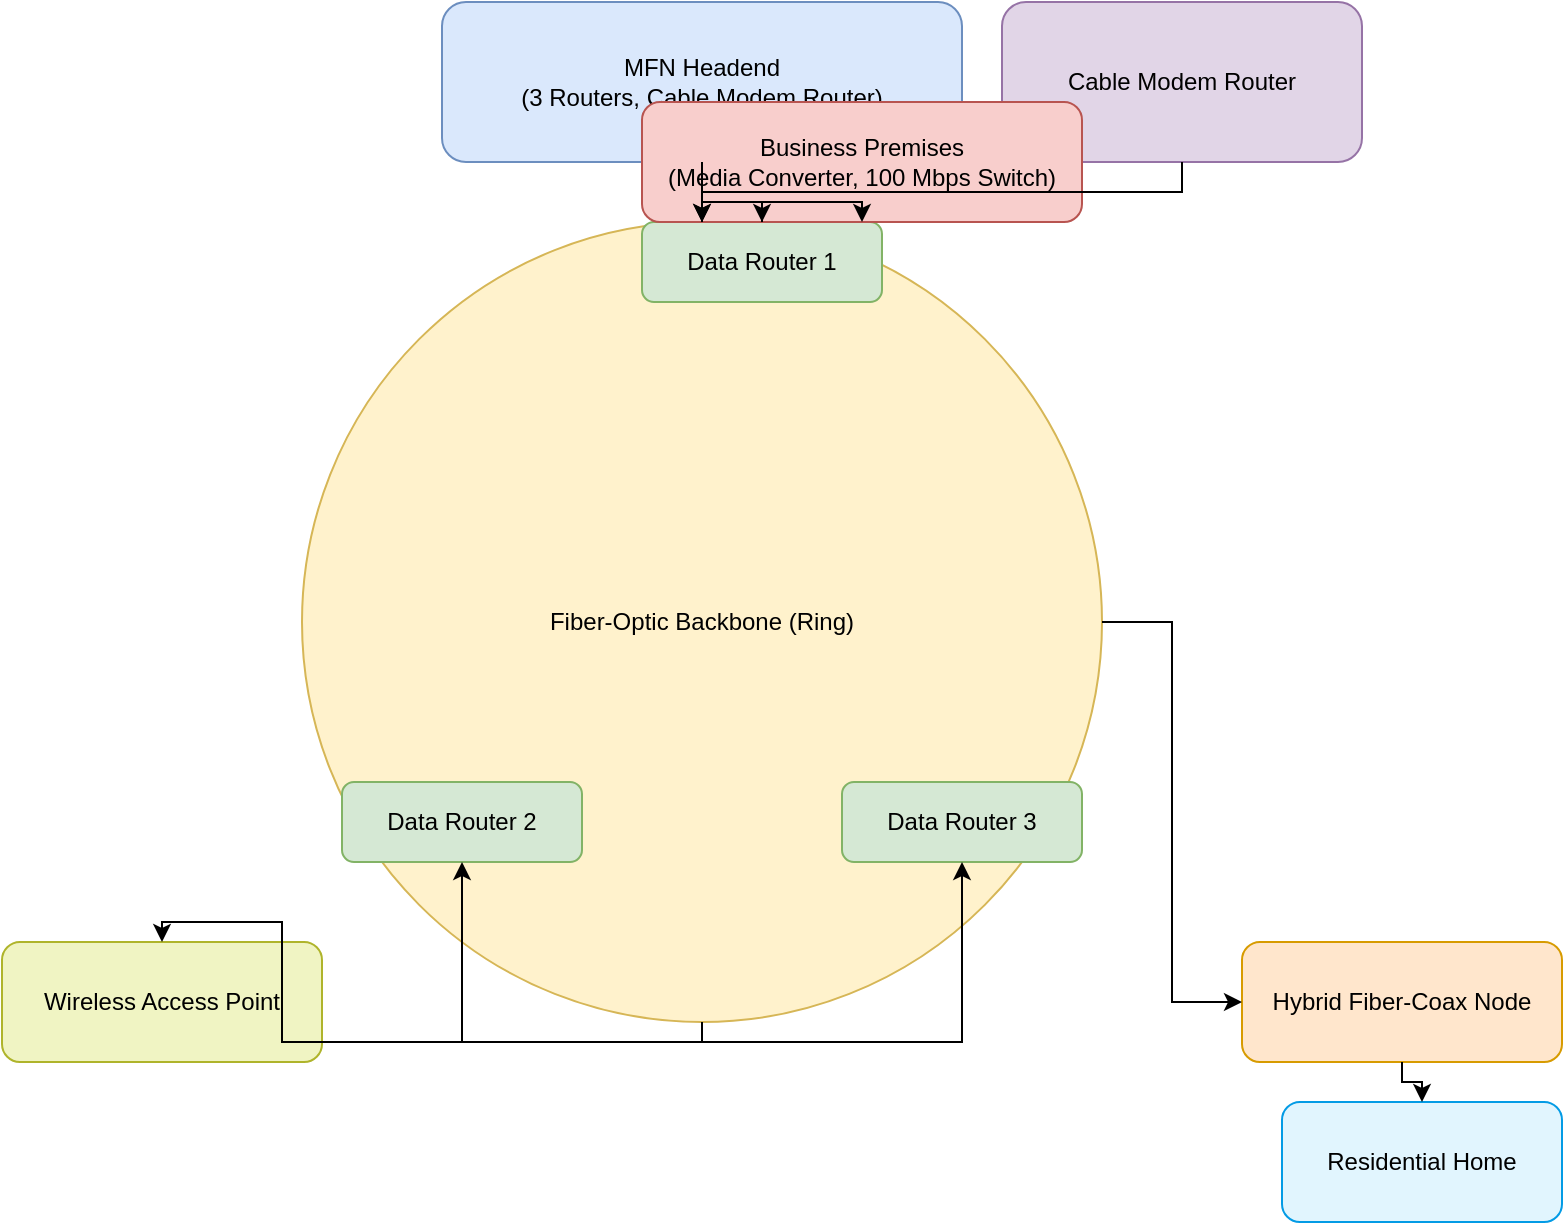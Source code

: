 <mxfile version="14.6.13" type="device">
  <diagram id="diagramMFN" name="MFN Network Design">
    <mxGraphModel dx="1024" dy="768" grid="1" gridSize="10" guides="1" tooltips="1" connect="1" arrows="1" fold="1" page="1" pageScale="1" pageWidth="1200" pageHeight="800" math="0" shadow="0">
      <root>
        <!-- Root elements -->
        <mxCell id="0"/>
        <mxCell id="1" parent="0"/>
        
        <!-- MFN Headend block -->
        <mxCell id="2" value="MFN Headend&#xa;(3 Routers, Cable Modem Router)" style="rounded=1;whiteSpace=wrap;html=1;fillColor=#dae8fc;strokeColor=#6c8ebf;fontSize=12;" vertex="1" parent="1">
          <mxGeometry x="320" y="30" width="260" height="80" as="geometry"/>
        </mxCell>
        
        <!-- Cable Modem Router (distinct, but connected to Headend) -->
        <mxCell id="3" value="Cable Modem Router" style="rounded=1;whiteSpace=wrap;html=1;fillColor=#e1d5e7;strokeColor=#9673a6;fontSize=12;" vertex="1" parent="1">
          <mxGeometry x="600" y="30" width="180" height="80" as="geometry"/>
        </mxCell>
        
        <!-- Fiber-Optic Backbone Ring -->
        <mxCell id="4" value="Fiber-Optic Backbone (Ring)" style="ellipse;whiteSpace=wrap;html=1;aspect=fixed;fillColor=#fff2cc;strokeColor=#d6b656;fontSize=12;" vertex="1" parent="1">
          <mxGeometry x="250" y="140" width="400" height="400" as="geometry"/>
        </mxCell>
        
        <!-- Data Routers on the Fiber Ring -->
        <mxCell id="5" value="Data Router 1" style="rounded=1;whiteSpace=wrap;html=1;fillColor=#d5e8d4;strokeColor=#82b366;fontSize=12;" vertex="1" parent="1">
          <mxGeometry x="420" y="140" width="120" height="40" as="geometry"/>
        </mxCell>
        <mxCell id="6" value="Data Router 2" style="rounded=1;whiteSpace=wrap;html=1;fillColor=#d5e8d4;strokeColor=#82b366;fontSize=12;" vertex="1" parent="1">
          <mxGeometry x="270" y="420" width="120" height="40" as="geometry"/>
        </mxCell>
        <mxCell id="7" value="Data Router 3" style="rounded=1;whiteSpace=wrap;html=1;fillColor=#d5e8d4;strokeColor=#82b366;fontSize=12;" vertex="1" parent="1">
          <mxGeometry x="520" y="420" width="120" height="40" as="geometry"/>
        </mxCell>
        
        <!-- Business Premises (example connected to Data Router 1) -->
        <mxCell id="8" value="Business Premises&#xa;(Media Converter, 100 Mbps Switch)" style="rounded=1;whiteSpace=wrap;html=1;fillColor=#f8cecc;strokeColor=#b85450;fontSize=12;" vertex="1" parent="1">
          <mxGeometry x="420" y="80" width="220" height="60" as="geometry"/>
        </mxCell>
        
        <!-- Hybrid Fiber-Coax Node for Residential Service -->
        <mxCell id="9" value="Hybrid Fiber-Coax Node" style="rounded=1;whiteSpace=wrap;html=1;fillColor=#ffe6cc;strokeColor=#d79b00;fontSize=12;" vertex="1" parent="1">
          <mxGeometry x="720" y="500" width="160" height="60" as="geometry"/>
        </mxCell>
        
        <!-- Residential Home connected to the Hybrid Node -->
        <mxCell id="10" value="Residential Home" style="rounded=1;whiteSpace=wrap;html=1;fillColor=#e1f5fe;strokeColor=#039be5;fontSize=12;" vertex="1" parent="1">
          <mxGeometry x="740" y="580" width="140" height="60" as="geometry"/>
        </mxCell>
        
        <!-- Wireless Access Point for future expansion -->
        <mxCell id="11" value="Wireless Access Point" style="rounded=1;whiteSpace=wrap;html=1;fillColor=#f0f4c3;strokeColor=#afb42b;fontSize=12;" vertex="1" parent="1">
          <mxGeometry x="100" y="500" width="160" height="60" as="geometry"/>
        </mxCell>
        
        <!-- Connecting Edges -->
        <!-- MFN Headend to Fiber Ring -->
        <mxCell id="e1" edge="1" parent="1" source="2" target="4" style="edgeStyle=orthogonalEdgeStyle;rounded=0;html=1;strokeColor=#000000;">
          <mxGeometry relative="1" as="geometry"/>
        </mxCell>
        
        <!-- Cable Modem Router to Fiber Ring -->
        <mxCell id="e2" edge="1" parent="1" source="3" target="4" style="edgeStyle=orthogonalEdgeStyle;rounded=0;html=1;strokeColor=#000000;">
          <mxGeometry relative="1" as="geometry"/>
        </mxCell>
        
        <!-- Fiber Ring to Data Routers -->
        <mxCell id="e3" edge="1" parent="1" source="4" target="5" style="edgeStyle=orthogonalEdgeStyle;rounded=0;html=1;strokeColor=#000000;">
          <mxGeometry relative="1" as="geometry"/>
        </mxCell>
        <mxCell id="e4" edge="1" parent="1" source="4" target="6" style="edgeStyle=orthogonalEdgeStyle;rounded=0;html=1;strokeColor=#000000;">
          <mxGeometry relative="1" as="geometry"/>
        </mxCell>
        <mxCell id="e5" edge="1" parent="1" source="4" target="7" style="edgeStyle=orthogonalEdgeStyle;rounded=0;html=1;strokeColor=#000000;">
          <mxGeometry relative="1" as="geometry"/>
        </mxCell>
        
        <!-- Data Router 1 to Business Premises -->
        <mxCell id="e6" edge="1" parent="1" source="5" target="8" style="edgeStyle=orthogonalEdgeStyle;rounded=0;html=1;strokeColor=#000000;">
          <mxGeometry relative="1" as="geometry"/>
        </mxCell>
        
        <!-- Fiber Ring to Hybrid Fiber-Coax Node -->
        <mxCell id="e7" edge="1" parent="1" source="4" target="9" style="edgeStyle=orthogonalEdgeStyle;rounded=0;html=1;strokeColor=#000000;">
          <mxGeometry relative="1" as="geometry"/>
        </mxCell>
        
        <!-- Hybrid Node to Residential Home -->
        <mxCell id="e8" edge="1" parent="1" source="9" target="10" style="edgeStyle=orthogonalEdgeStyle;rounded=0;html=1;strokeColor=#000000;">
          <mxGeometry relative="1" as="geometry"/>
        </mxCell>
        
        <!-- Fiber Ring to Wireless Access Point -->
        <mxCell id="e9" edge="1" parent="1" source="4" target="11" style="edgeStyle=orthogonalEdgeStyle;rounded=0;html=1;strokeColor=#000000;">
          <mxGeometry relative="1" as="geometry"/>
        </mxCell>
        
      </root>
    </mxGraphModel>
  </diagram>
</mxfile>
